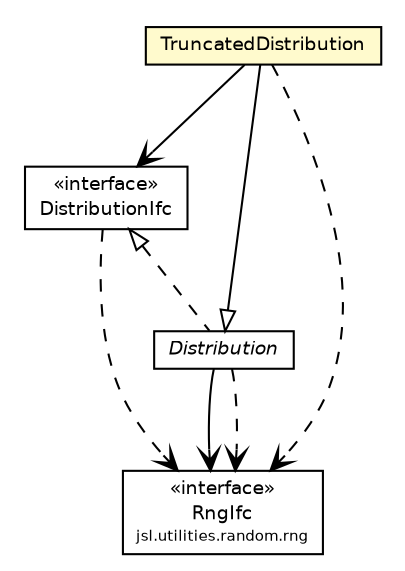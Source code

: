 #!/usr/local/bin/dot
#
# Class diagram 
# Generated by UMLGraph version 5.4 (http://www.umlgraph.org/)
#

digraph G {
	edge [fontname="Helvetica",fontsize=10,labelfontname="Helvetica",labelfontsize=10];
	node [fontname="Helvetica",fontsize=10,shape=plaintext];
	nodesep=0.25;
	ranksep=0.5;
	// jsl.utilities.random.distributions.TruncatedDistribution
	c209611 [label=<<table title="jsl.utilities.random.distributions.TruncatedDistribution" border="0" cellborder="1" cellspacing="0" cellpadding="2" port="p" bgcolor="lemonChiffon" href="./TruncatedDistribution.html">
		<tr><td><table border="0" cellspacing="0" cellpadding="1">
<tr><td align="center" balign="center"> TruncatedDistribution </td></tr>
		</table></td></tr>
		</table>>, URL="./TruncatedDistribution.html", fontname="Helvetica", fontcolor="black", fontsize=9.0];
	// jsl.utilities.random.distributions.DistributionIfc
	c209636 [label=<<table title="jsl.utilities.random.distributions.DistributionIfc" border="0" cellborder="1" cellspacing="0" cellpadding="2" port="p" href="./DistributionIfc.html">
		<tr><td><table border="0" cellspacing="0" cellpadding="1">
<tr><td align="center" balign="center"> &#171;interface&#187; </td></tr>
<tr><td align="center" balign="center"> DistributionIfc </td></tr>
		</table></td></tr>
		</table>>, URL="./DistributionIfc.html", fontname="Helvetica", fontcolor="black", fontsize=9.0];
	// jsl.utilities.random.distributions.Distribution
	c209638 [label=<<table title="jsl.utilities.random.distributions.Distribution" border="0" cellborder="1" cellspacing="0" cellpadding="2" port="p" href="./Distribution.html">
		<tr><td><table border="0" cellspacing="0" cellpadding="1">
<tr><td align="center" balign="center"><font face="Helvetica-Oblique"> Distribution </font></td></tr>
		</table></td></tr>
		</table>>, URL="./Distribution.html", fontname="Helvetica", fontcolor="black", fontsize=9.0];
	// jsl.utilities.random.rng.RngIfc
	c209655 [label=<<table title="jsl.utilities.random.rng.RngIfc" border="0" cellborder="1" cellspacing="0" cellpadding="2" port="p" href="../rng/RngIfc.html">
		<tr><td><table border="0" cellspacing="0" cellpadding="1">
<tr><td align="center" balign="center"> &#171;interface&#187; </td></tr>
<tr><td align="center" balign="center"> RngIfc </td></tr>
<tr><td align="center" balign="center"><font point-size="7.0"> jsl.utilities.random.rng </font></td></tr>
		</table></td></tr>
		</table>>, URL="../rng/RngIfc.html", fontname="Helvetica", fontcolor="black", fontsize=9.0];
	//jsl.utilities.random.distributions.TruncatedDistribution extends jsl.utilities.random.distributions.Distribution
	c209638:p -> c209611:p [dir=back,arrowtail=empty];
	//jsl.utilities.random.distributions.Distribution implements jsl.utilities.random.distributions.DistributionIfc
	c209636:p -> c209638:p [dir=back,arrowtail=empty,style=dashed];
	// jsl.utilities.random.distributions.TruncatedDistribution NAVASSOC jsl.utilities.random.distributions.DistributionIfc
	c209611:p -> c209636:p [taillabel="", label="", headlabel="", fontname="Helvetica", fontcolor="black", fontsize=10.0, color="black", arrowhead=open];
	// jsl.utilities.random.distributions.Distribution NAVASSOC jsl.utilities.random.rng.RngIfc
	c209638:p -> c209655:p [taillabel="", label="", headlabel="", fontname="Helvetica", fontcolor="black", fontsize=10.0, color="black", arrowhead=open];
	// jsl.utilities.random.distributions.TruncatedDistribution DEPEND jsl.utilities.random.rng.RngIfc
	c209611:p -> c209655:p [taillabel="", label="", headlabel="", fontname="Helvetica", fontcolor="black", fontsize=10.0, color="black", arrowhead=open, style=dashed];
	// jsl.utilities.random.distributions.DistributionIfc DEPEND jsl.utilities.random.rng.RngIfc
	c209636:p -> c209655:p [taillabel="", label="", headlabel="", fontname="Helvetica", fontcolor="black", fontsize=10.0, color="black", arrowhead=open, style=dashed];
	// jsl.utilities.random.distributions.Distribution DEPEND jsl.utilities.random.rng.RngIfc
	c209638:p -> c209655:p [taillabel="", label="", headlabel="", fontname="Helvetica", fontcolor="black", fontsize=10.0, color="black", arrowhead=open, style=dashed];
}


